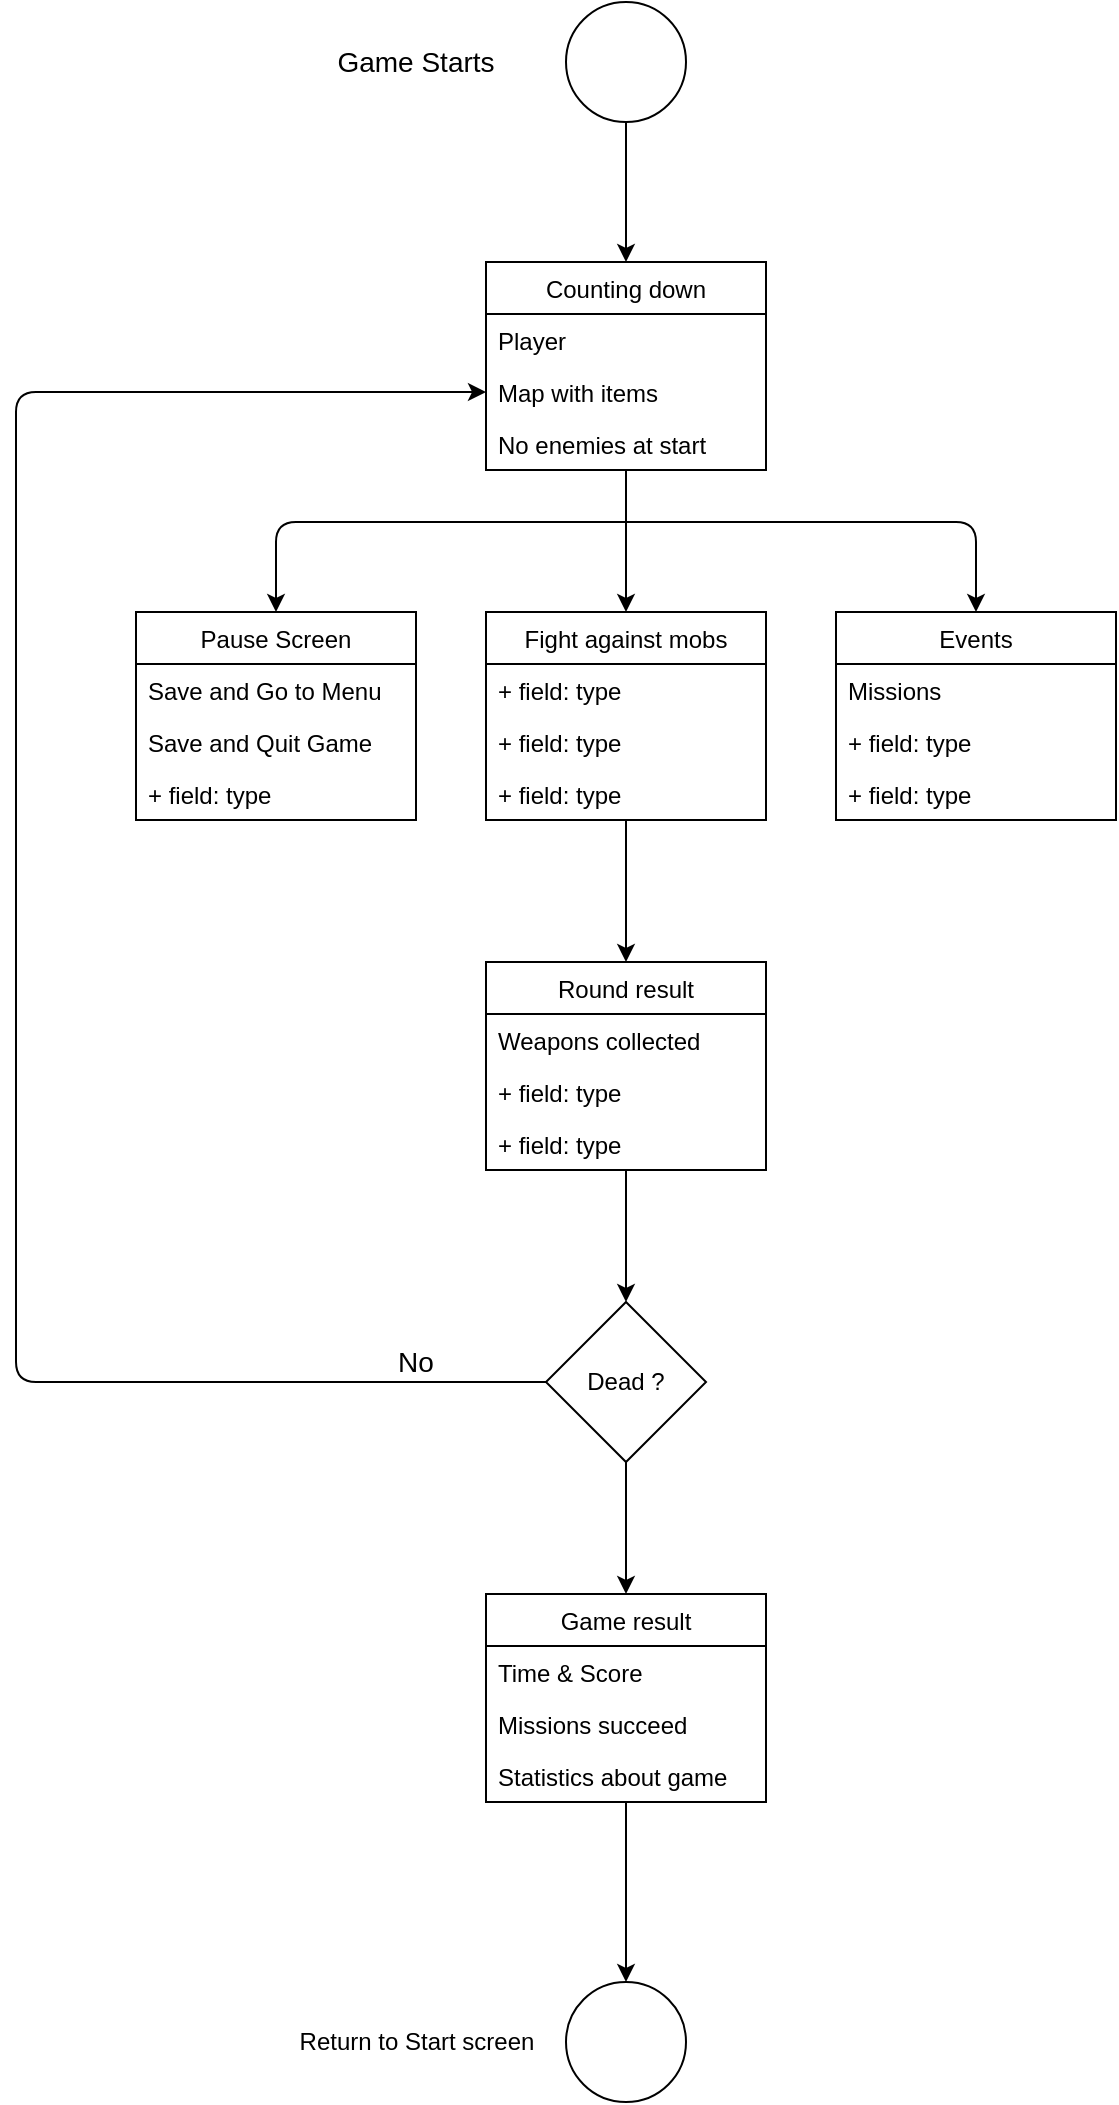 <mxfile version="12.2.6" type="device" pages="1"><diagram id="XAG5_5CcTaYwqr7uMf0i" name="Page-1"><mxGraphModel dx="1408" dy="755" grid="1" gridSize="10" guides="1" tooltips="1" connect="1" arrows="1" fold="1" page="1" pageScale="1" pageWidth="850" pageHeight="1100" math="0" shadow="0"><root><mxCell id="0"/><mxCell id="1" parent="0"/><mxCell id="UMyipTaUJtVORiomKQX3-1" value="" style="ellipse;whiteSpace=wrap;html=1;aspect=fixed;" parent="1" vertex="1"><mxGeometry x="395" y="40" width="60" height="60" as="geometry"/></mxCell><mxCell id="UMyipTaUJtVORiomKQX3-2" value="&lt;font style=&quot;font-size: 14px&quot;&gt;Game Starts&lt;/font&gt;" style="text;html=1;strokeColor=none;fillColor=none;align=center;verticalAlign=middle;whiteSpace=wrap;rounded=0;" parent="1" vertex="1"><mxGeometry x="270" y="55" width="100" height="30" as="geometry"/></mxCell><mxCell id="UMyipTaUJtVORiomKQX3-3" value="Counting down" style="swimlane;fontStyle=0;childLayout=stackLayout;horizontal=1;startSize=26;fillColor=none;horizontalStack=0;resizeParent=1;resizeParentMax=0;resizeLast=0;collapsible=1;marginBottom=0;" parent="1" vertex="1"><mxGeometry x="355" y="170" width="140" height="104" as="geometry"/></mxCell><mxCell id="UMyipTaUJtVORiomKQX3-4" value="Player" style="text;strokeColor=none;fillColor=none;align=left;verticalAlign=top;spacingLeft=4;spacingRight=4;overflow=hidden;rotatable=0;points=[[0,0.5],[1,0.5]];portConstraint=eastwest;" parent="UMyipTaUJtVORiomKQX3-3" vertex="1"><mxGeometry y="26" width="140" height="26" as="geometry"/></mxCell><mxCell id="UMyipTaUJtVORiomKQX3-5" value="Map with items" style="text;strokeColor=none;fillColor=none;align=left;verticalAlign=top;spacingLeft=4;spacingRight=4;overflow=hidden;rotatable=0;points=[[0,0.5],[1,0.5]];portConstraint=eastwest;" parent="UMyipTaUJtVORiomKQX3-3" vertex="1"><mxGeometry y="52" width="140" height="26" as="geometry"/></mxCell><mxCell id="UMyipTaUJtVORiomKQX3-6" value="No enemies at start" style="text;strokeColor=none;fillColor=none;align=left;verticalAlign=top;spacingLeft=4;spacingRight=4;overflow=hidden;rotatable=0;points=[[0,0.5],[1,0.5]];portConstraint=eastwest;" parent="UMyipTaUJtVORiomKQX3-3" vertex="1"><mxGeometry y="78" width="140" height="26" as="geometry"/></mxCell><mxCell id="UMyipTaUJtVORiomKQX3-7" value="" style="endArrow=classic;html=1;exitX=0.5;exitY=1;exitDx=0;exitDy=0;entryX=0.5;entryY=0;entryDx=0;entryDy=0;" parent="1" source="UMyipTaUJtVORiomKQX3-1" target="UMyipTaUJtVORiomKQX3-3" edge="1"><mxGeometry width="50" height="50" relative="1" as="geometry"><mxPoint x="400" y="180" as="sourcePoint"/><mxPoint x="450" y="130" as="targetPoint"/></mxGeometry></mxCell><mxCell id="UMyipTaUJtVORiomKQX3-8" value="Fight against mobs" style="swimlane;fontStyle=0;childLayout=stackLayout;horizontal=1;startSize=26;fillColor=none;horizontalStack=0;resizeParent=1;resizeParentMax=0;resizeLast=0;collapsible=1;marginBottom=0;" parent="1" vertex="1"><mxGeometry x="355" y="345" width="140" height="104" as="geometry"/></mxCell><mxCell id="UMyipTaUJtVORiomKQX3-9" value="+ field: type" style="text;strokeColor=none;fillColor=none;align=left;verticalAlign=top;spacingLeft=4;spacingRight=4;overflow=hidden;rotatable=0;points=[[0,0.5],[1,0.5]];portConstraint=eastwest;" parent="UMyipTaUJtVORiomKQX3-8" vertex="1"><mxGeometry y="26" width="140" height="26" as="geometry"/></mxCell><mxCell id="UMyipTaUJtVORiomKQX3-10" value="+ field: type" style="text;strokeColor=none;fillColor=none;align=left;verticalAlign=top;spacingLeft=4;spacingRight=4;overflow=hidden;rotatable=0;points=[[0,0.5],[1,0.5]];portConstraint=eastwest;" parent="UMyipTaUJtVORiomKQX3-8" vertex="1"><mxGeometry y="52" width="140" height="26" as="geometry"/></mxCell><mxCell id="UMyipTaUJtVORiomKQX3-11" value="+ field: type" style="text;strokeColor=none;fillColor=none;align=left;verticalAlign=top;spacingLeft=4;spacingRight=4;overflow=hidden;rotatable=0;points=[[0,0.5],[1,0.5]];portConstraint=eastwest;" parent="UMyipTaUJtVORiomKQX3-8" vertex="1"><mxGeometry y="78" width="140" height="26" as="geometry"/></mxCell><mxCell id="UMyipTaUJtVORiomKQX3-12" value="" style="endArrow=classic;html=1;entryX=0.5;entryY=0;entryDx=0;entryDy=0;exitX=0.5;exitY=1;exitDx=0;exitDy=0;" parent="1" source="UMyipTaUJtVORiomKQX3-3" target="UMyipTaUJtVORiomKQX3-8" edge="1"><mxGeometry width="50" height="50" relative="1" as="geometry"><mxPoint x="425" y="330" as="sourcePoint"/><mxPoint x="330" y="300" as="targetPoint"/></mxGeometry></mxCell><mxCell id="UMyipTaUJtVORiomKQX3-13" value="Dead ?" style="rhombus;whiteSpace=wrap;html=1;" parent="1" vertex="1"><mxGeometry x="385" y="690" width="80" height="80" as="geometry"/></mxCell><mxCell id="UMyipTaUJtVORiomKQX3-14" value="" style="endArrow=classic;html=1;exitX=0;exitY=0.5;exitDx=0;exitDy=0;entryX=0;entryY=0.5;entryDx=0;entryDy=0;" parent="1" source="UMyipTaUJtVORiomKQX3-13" target="UMyipTaUJtVORiomKQX3-5" edge="1"><mxGeometry width="50" height="50" relative="1" as="geometry"><mxPoint x="300" y="680" as="sourcePoint"/><mxPoint x="220" y="230" as="targetPoint"/><Array as="points"><mxPoint x="120" y="730"/><mxPoint x="120" y="235"/></Array></mxGeometry></mxCell><mxCell id="UMyipTaUJtVORiomKQX3-15" value="&lt;font style=&quot;font-size: 14px&quot;&gt;No&lt;/font&gt;" style="text;html=1;strokeColor=none;fillColor=none;align=center;verticalAlign=middle;whiteSpace=wrap;rounded=0;" parent="1" vertex="1"><mxGeometry x="300" y="710" width="40" height="20" as="geometry"/></mxCell><mxCell id="UMyipTaUJtVORiomKQX3-16" value="Round result" style="swimlane;fontStyle=0;childLayout=stackLayout;horizontal=1;startSize=26;fillColor=none;horizontalStack=0;resizeParent=1;resizeParentMax=0;resizeLast=0;collapsible=1;marginBottom=0;" parent="1" vertex="1"><mxGeometry x="355" y="520" width="140" height="104" as="geometry"/></mxCell><mxCell id="UMyipTaUJtVORiomKQX3-17" value="Weapons collected" style="text;strokeColor=none;fillColor=none;align=left;verticalAlign=top;spacingLeft=4;spacingRight=4;overflow=hidden;rotatable=0;points=[[0,0.5],[1,0.5]];portConstraint=eastwest;" parent="UMyipTaUJtVORiomKQX3-16" vertex="1"><mxGeometry y="26" width="140" height="26" as="geometry"/></mxCell><mxCell id="UMyipTaUJtVORiomKQX3-18" value="+ field: type" style="text;strokeColor=none;fillColor=none;align=left;verticalAlign=top;spacingLeft=4;spacingRight=4;overflow=hidden;rotatable=0;points=[[0,0.5],[1,0.5]];portConstraint=eastwest;" parent="UMyipTaUJtVORiomKQX3-16" vertex="1"><mxGeometry y="52" width="140" height="26" as="geometry"/></mxCell><mxCell id="UMyipTaUJtVORiomKQX3-19" value="+ field: type" style="text;strokeColor=none;fillColor=none;align=left;verticalAlign=top;spacingLeft=4;spacingRight=4;overflow=hidden;rotatable=0;points=[[0,0.5],[1,0.5]];portConstraint=eastwest;" parent="UMyipTaUJtVORiomKQX3-16" vertex="1"><mxGeometry y="78" width="140" height="26" as="geometry"/></mxCell><mxCell id="UMyipTaUJtVORiomKQX3-21" value="" style="endArrow=classic;html=1;exitX=0.5;exitY=1;exitDx=0;exitDy=0;entryX=0.5;entryY=0;entryDx=0;entryDy=0;" parent="1" source="UMyipTaUJtVORiomKQX3-8" target="UMyipTaUJtVORiomKQX3-16" edge="1"><mxGeometry width="50" height="50" relative="1" as="geometry"><mxPoint x="510" y="510" as="sourcePoint"/><mxPoint x="560" y="460" as="targetPoint"/></mxGeometry></mxCell><mxCell id="UMyipTaUJtVORiomKQX3-22" value="" style="endArrow=classic;html=1;exitX=0.5;exitY=1;exitDx=0;exitDy=0;entryX=0.5;entryY=0;entryDx=0;entryDy=0;" parent="1" source="UMyipTaUJtVORiomKQX3-16" target="UMyipTaUJtVORiomKQX3-13" edge="1"><mxGeometry width="50" height="50" relative="1" as="geometry"><mxPoint x="470" y="690" as="sourcePoint"/><mxPoint x="520" y="640" as="targetPoint"/></mxGeometry></mxCell><mxCell id="UMyipTaUJtVORiomKQX3-23" value="Game result" style="swimlane;fontStyle=0;childLayout=stackLayout;horizontal=1;startSize=26;fillColor=none;horizontalStack=0;resizeParent=1;resizeParentMax=0;resizeLast=0;collapsible=1;marginBottom=0;" parent="1" vertex="1"><mxGeometry x="355" y="836" width="140" height="104" as="geometry"/></mxCell><mxCell id="UMyipTaUJtVORiomKQX3-24" value="Time &amp; Score" style="text;strokeColor=none;fillColor=none;align=left;verticalAlign=top;spacingLeft=4;spacingRight=4;overflow=hidden;rotatable=0;points=[[0,0.5],[1,0.5]];portConstraint=eastwest;" parent="UMyipTaUJtVORiomKQX3-23" vertex="1"><mxGeometry y="26" width="140" height="26" as="geometry"/></mxCell><mxCell id="UMyipTaUJtVORiomKQX3-25" value="Missions succeed" style="text;strokeColor=none;fillColor=none;align=left;verticalAlign=top;spacingLeft=4;spacingRight=4;overflow=hidden;rotatable=0;points=[[0,0.5],[1,0.5]];portConstraint=eastwest;" parent="UMyipTaUJtVORiomKQX3-23" vertex="1"><mxGeometry y="52" width="140" height="26" as="geometry"/></mxCell><mxCell id="UMyipTaUJtVORiomKQX3-26" value="Statistics about game" style="text;strokeColor=none;fillColor=none;align=left;verticalAlign=top;spacingLeft=4;spacingRight=4;overflow=hidden;rotatable=0;points=[[0,0.5],[1,0.5]];portConstraint=eastwest;" parent="UMyipTaUJtVORiomKQX3-23" vertex="1"><mxGeometry y="78" width="140" height="26" as="geometry"/></mxCell><mxCell id="UMyipTaUJtVORiomKQX3-27" value="" style="endArrow=classic;html=1;exitX=0.5;exitY=1;exitDx=0;exitDy=0;entryX=0.5;entryY=0;entryDx=0;entryDy=0;" parent="1" source="UMyipTaUJtVORiomKQX3-13" target="UMyipTaUJtVORiomKQX3-23" edge="1"><mxGeometry width="50" height="50" relative="1" as="geometry"><mxPoint x="480" y="820" as="sourcePoint"/><mxPoint x="530" y="770" as="targetPoint"/></mxGeometry></mxCell><mxCell id="UMyipTaUJtVORiomKQX3-28" value="" style="ellipse;whiteSpace=wrap;html=1;aspect=fixed;" parent="1" vertex="1"><mxGeometry x="395" y="1030" width="60" height="60" as="geometry"/></mxCell><mxCell id="UMyipTaUJtVORiomKQX3-29" value="" style="endArrow=classic;html=1;exitX=0.5;exitY=1;exitDx=0;exitDy=0;entryX=0.5;entryY=0;entryDx=0;entryDy=0;" parent="1" source="UMyipTaUJtVORiomKQX3-23" target="UMyipTaUJtVORiomKQX3-28" edge="1"><mxGeometry width="50" height="50" relative="1" as="geometry"><mxPoint x="460" y="1010" as="sourcePoint"/><mxPoint x="510" y="960" as="targetPoint"/></mxGeometry></mxCell><mxCell id="UMyipTaUJtVORiomKQX3-30" value="Return to Start screen" style="text;html=1;strokeColor=none;fillColor=none;align=center;verticalAlign=middle;whiteSpace=wrap;rounded=0;" parent="1" vertex="1"><mxGeometry x="252.5" y="1045" width="135" height="30" as="geometry"/></mxCell><mxCell id="UMyipTaUJtVORiomKQX3-31" value="Events" style="swimlane;fontStyle=0;childLayout=stackLayout;horizontal=1;startSize=26;fillColor=none;horizontalStack=0;resizeParent=1;resizeParentMax=0;resizeLast=0;collapsible=1;marginBottom=0;" parent="1" vertex="1"><mxGeometry x="530" y="345" width="140" height="104" as="geometry"/></mxCell><mxCell id="UMyipTaUJtVORiomKQX3-32" value="Missions" style="text;strokeColor=none;fillColor=none;align=left;verticalAlign=top;spacingLeft=4;spacingRight=4;overflow=hidden;rotatable=0;points=[[0,0.5],[1,0.5]];portConstraint=eastwest;" parent="UMyipTaUJtVORiomKQX3-31" vertex="1"><mxGeometry y="26" width="140" height="26" as="geometry"/></mxCell><mxCell id="UMyipTaUJtVORiomKQX3-33" value="+ field: type" style="text;strokeColor=none;fillColor=none;align=left;verticalAlign=top;spacingLeft=4;spacingRight=4;overflow=hidden;rotatable=0;points=[[0,0.5],[1,0.5]];portConstraint=eastwest;" parent="UMyipTaUJtVORiomKQX3-31" vertex="1"><mxGeometry y="52" width="140" height="26" as="geometry"/></mxCell><mxCell id="UMyipTaUJtVORiomKQX3-34" value="+ field: type" style="text;strokeColor=none;fillColor=none;align=left;verticalAlign=top;spacingLeft=4;spacingRight=4;overflow=hidden;rotatable=0;points=[[0,0.5],[1,0.5]];portConstraint=eastwest;" parent="UMyipTaUJtVORiomKQX3-31" vertex="1"><mxGeometry y="78" width="140" height="26" as="geometry"/></mxCell><mxCell id="UMyipTaUJtVORiomKQX3-35" value="" style="endArrow=classic;html=1;entryX=0.5;entryY=0;entryDx=0;entryDy=0;" parent="1" target="UMyipTaUJtVORiomKQX3-31" edge="1"><mxGeometry width="50" height="50" relative="1" as="geometry"><mxPoint x="430" y="300" as="sourcePoint"/><mxPoint x="570" y="280" as="targetPoint"/><Array as="points"><mxPoint x="600" y="300"/></Array></mxGeometry></mxCell><mxCell id="YKKH-gw-Kwp6nO3zVyU9-1" value="Pause Screen" style="swimlane;fontStyle=0;childLayout=stackLayout;horizontal=1;startSize=26;fillColor=none;horizontalStack=0;resizeParent=1;resizeParentMax=0;resizeLast=0;collapsible=1;marginBottom=0;" vertex="1" parent="1"><mxGeometry x="180" y="345" width="140" height="104" as="geometry"/></mxCell><mxCell id="YKKH-gw-Kwp6nO3zVyU9-2" value="Save and Go to Menu" style="text;strokeColor=none;fillColor=none;align=left;verticalAlign=top;spacingLeft=4;spacingRight=4;overflow=hidden;rotatable=0;points=[[0,0.5],[1,0.5]];portConstraint=eastwest;" vertex="1" parent="YKKH-gw-Kwp6nO3zVyU9-1"><mxGeometry y="26" width="140" height="26" as="geometry"/></mxCell><mxCell id="YKKH-gw-Kwp6nO3zVyU9-3" value="Save and Quit Game" style="text;strokeColor=none;fillColor=none;align=left;verticalAlign=top;spacingLeft=4;spacingRight=4;overflow=hidden;rotatable=0;points=[[0,0.5],[1,0.5]];portConstraint=eastwest;" vertex="1" parent="YKKH-gw-Kwp6nO3zVyU9-1"><mxGeometry y="52" width="140" height="26" as="geometry"/></mxCell><mxCell id="YKKH-gw-Kwp6nO3zVyU9-4" value="+ field: type" style="text;strokeColor=none;fillColor=none;align=left;verticalAlign=top;spacingLeft=4;spacingRight=4;overflow=hidden;rotatable=0;points=[[0,0.5],[1,0.5]];portConstraint=eastwest;" vertex="1" parent="YKKH-gw-Kwp6nO3zVyU9-1"><mxGeometry y="78" width="140" height="26" as="geometry"/></mxCell><mxCell id="YKKH-gw-Kwp6nO3zVyU9-5" value="" style="endArrow=classic;html=1;entryX=0.5;entryY=0;entryDx=0;entryDy=0;" edge="1" parent="1" target="YKKH-gw-Kwp6nO3zVyU9-1"><mxGeometry width="50" height="50" relative="1" as="geometry"><mxPoint x="430" y="300" as="sourcePoint"/><mxPoint x="280" y="270" as="targetPoint"/><Array as="points"><mxPoint x="250" y="300"/></Array></mxGeometry></mxCell></root></mxGraphModel></diagram></mxfile>